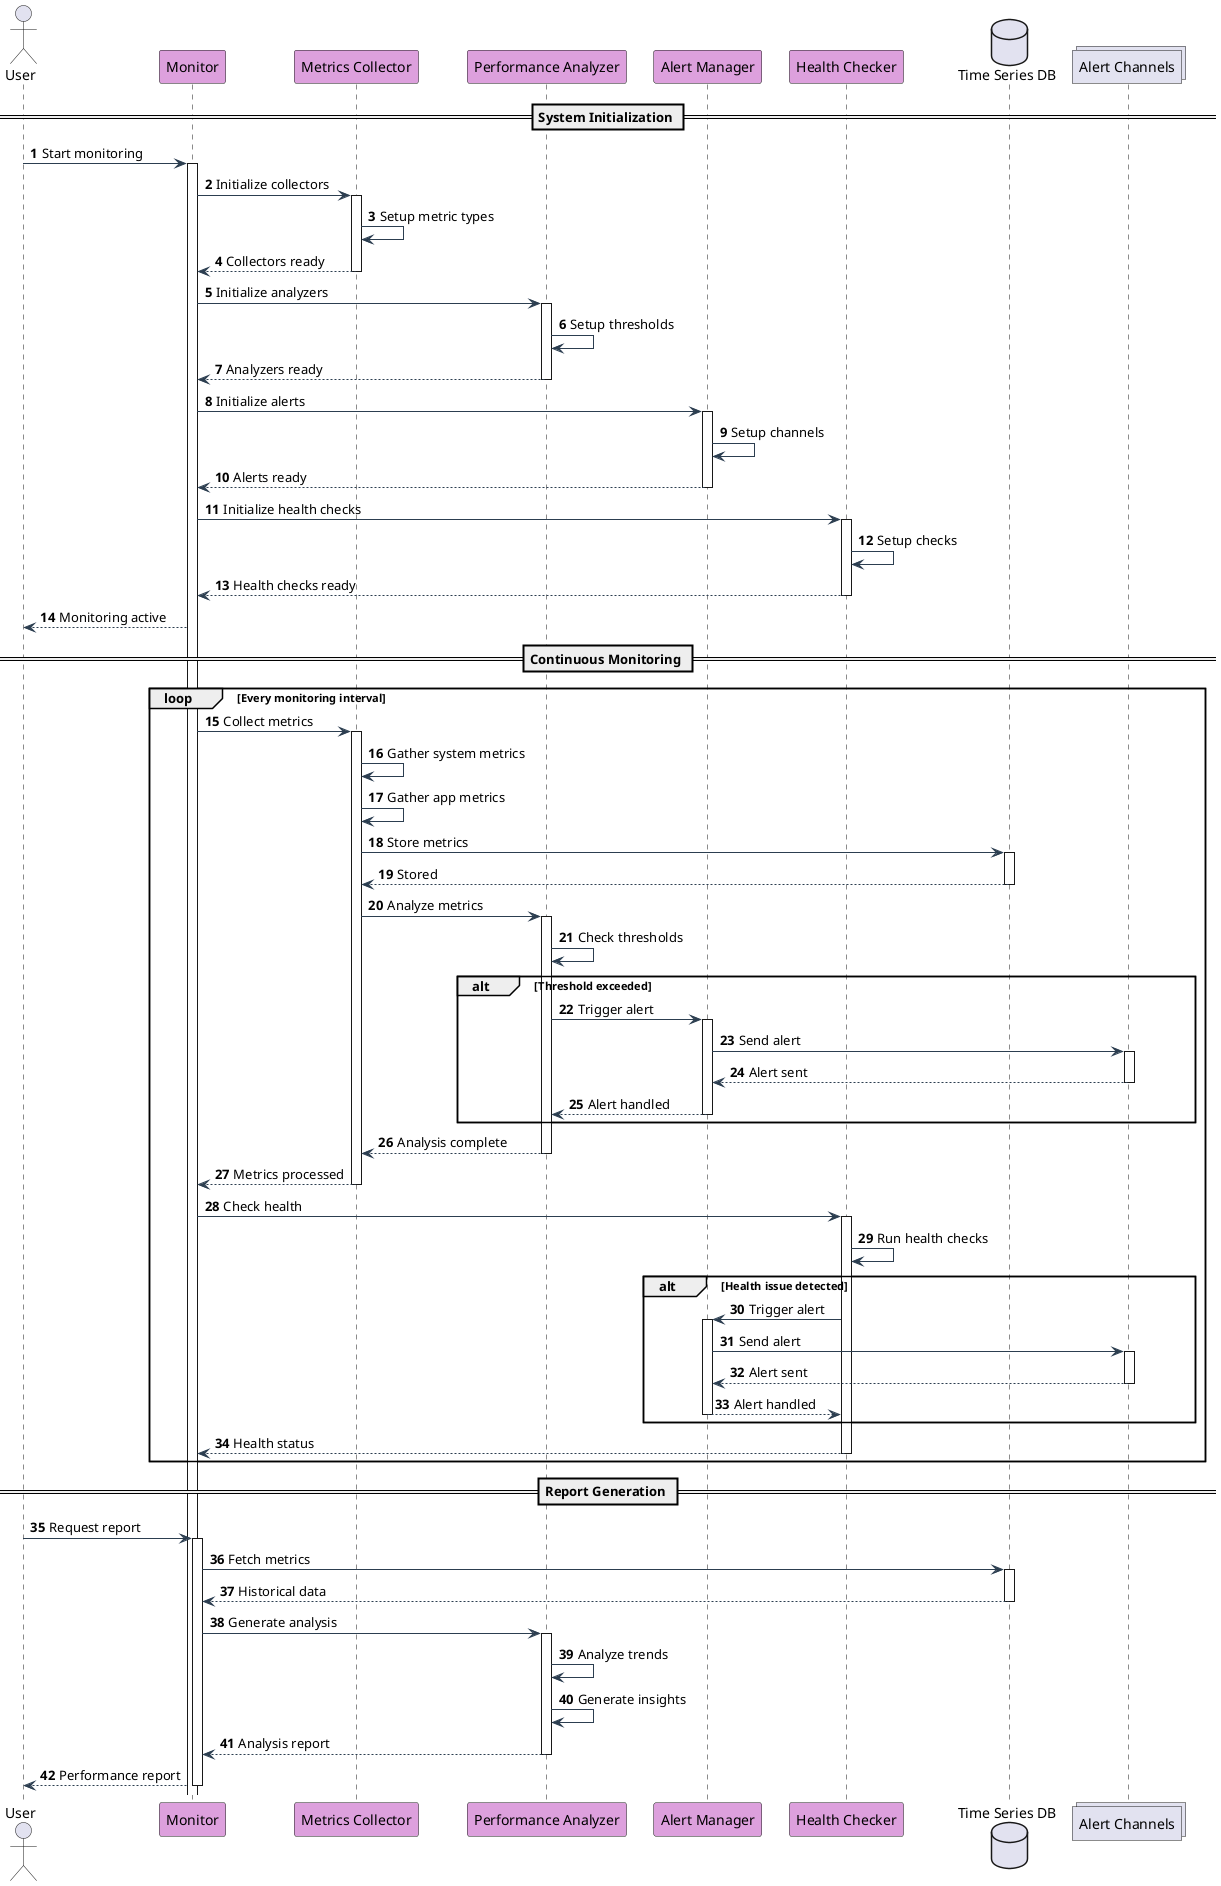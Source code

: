 @startuml Monitoring Workflow

skinparam {
    BackgroundColor transparent
    ArrowColor #2C3E50
    LifelineBackgroundColor #DDA0DD
    ParticipantBackgroundColor #DDA0DD
    BoxBackgroundColor #FFFFFF
}

actor User
participant "Monitor" as Mon
participant "Metrics Collector" as MC
participant "Performance Analyzer" as PA
participant "Alert Manager" as AM
participant "Health Checker" as HC
database "Time Series DB" as TSDB
collections "Alert Channels" as AC

autonumber

== System Initialization ==
User -> Mon: Start monitoring
activate Mon

Mon -> MC: Initialize collectors
activate MC
MC -> MC: Setup metric types
MC --> Mon: Collectors ready
deactivate MC

Mon -> PA: Initialize analyzers
activate PA
PA -> PA: Setup thresholds
PA --> Mon: Analyzers ready
deactivate PA

Mon -> AM: Initialize alerts
activate AM
AM -> AM: Setup channels
AM --> Mon: Alerts ready
deactivate AM

Mon -> HC: Initialize health checks
activate HC
HC -> HC: Setup checks
HC --> Mon: Health checks ready
deactivate HC

Mon --> User: Monitoring active

== Continuous Monitoring ==
loop Every monitoring interval
    Mon -> MC: Collect metrics
    activate MC
    
    MC -> MC: Gather system metrics
    MC -> MC: Gather app metrics
    MC -> TSDB: Store metrics
    activate TSDB
    TSDB --> MC: Stored
    deactivate TSDB
    
    MC -> PA: Analyze metrics
    activate PA
    PA -> PA: Check thresholds
    
    alt Threshold exceeded
        PA -> AM: Trigger alert
        activate AM
        AM -> AC: Send alert
        activate AC
        AC --> AM: Alert sent
        deactivate AC
        AM --> PA: Alert handled
        deactivate AM
    end
    
    PA --> MC: Analysis complete
    deactivate PA
    
    MC --> Mon: Metrics processed
    deactivate MC
    
    Mon -> HC: Check health
    activate HC
    HC -> HC: Run health checks
    
    alt Health issue detected
        HC -> AM: Trigger alert
        activate AM
        AM -> AC: Send alert
        activate AC
        AC --> AM: Alert sent
        deactivate AC
        AM --> HC: Alert handled
        deactivate AM
    end
    
    HC --> Mon: Health status
    deactivate HC
end

== Report Generation ==
User -> Mon: Request report
activate Mon

Mon -> TSDB: Fetch metrics
activate TSDB
TSDB --> Mon: Historical data
deactivate TSDB

Mon -> PA: Generate analysis
activate PA
PA -> PA: Analyze trends
PA -> PA: Generate insights
PA --> Mon: Analysis report
deactivate PA

Mon --> User: Performance report
deactivate Mon

@enduml
